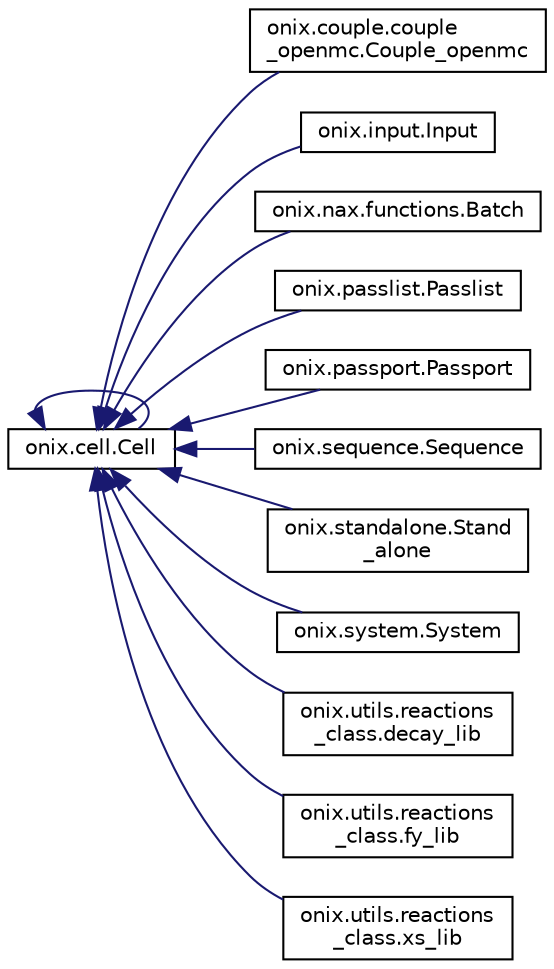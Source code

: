 digraph "Graphical Class Hierarchy"
{
  edge [fontname="Helvetica",fontsize="10",labelfontname="Helvetica",labelfontsize="10"];
  node [fontname="Helvetica",fontsize="10",shape=record];
  rankdir="LR";
  Node0 [label="object",height=0.2,width=0.4,color="grey75", fillcolor="white", style="filled"];
  Node0 -> Node0 [dir="back",color="midnightblue",fontsize="10",style="solid",fontname="Helvetica"];
  Node0 [label="onix.cell.Cell",height=0.2,width=0.4,color="black", fillcolor="white", style="filled",URL="$classonix_1_1cell_1_1Cell.html"];
  Node0 -> Node2 [dir="back",color="midnightblue",fontsize="10",style="solid",fontname="Helvetica"];
  Node2 [label="onix.couple.couple\l_openmc.Couple_openmc",height=0.2,width=0.4,color="black", fillcolor="white", style="filled",URL="$classonix_1_1couple_1_1couple__openmc_1_1Couple__openmc.html"];
  Node0 -> Node3 [dir="back",color="midnightblue",fontsize="10",style="solid",fontname="Helvetica"];
  Node3 [label="onix.input.Input",height=0.2,width=0.4,color="black", fillcolor="white", style="filled",URL="$classonix_1_1input_1_1Input.html"];
  Node0 -> Node4 [dir="back",color="midnightblue",fontsize="10",style="solid",fontname="Helvetica"];
  Node4 [label="onix.nax.functions.Batch",height=0.2,width=0.4,color="black", fillcolor="white", style="filled",URL="$classonix_1_1nax_1_1functions_1_1Batch.html"];
  Node0 -> Node5 [dir="back",color="midnightblue",fontsize="10",style="solid",fontname="Helvetica"];
  Node5 [label="onix.passlist.Passlist",height=0.2,width=0.4,color="black", fillcolor="white", style="filled",URL="$classonix_1_1passlist_1_1Passlist.html"];
  Node0 -> Node6 [dir="back",color="midnightblue",fontsize="10",style="solid",fontname="Helvetica"];
  Node6 [label="onix.passport.Passport",height=0.2,width=0.4,color="black", fillcolor="white", style="filled",URL="$classonix_1_1passport_1_1Passport.html"];
  Node0 -> Node7 [dir="back",color="midnightblue",fontsize="10",style="solid",fontname="Helvetica"];
  Node7 [label="onix.sequence.Sequence",height=0.2,width=0.4,color="black", fillcolor="white", style="filled",URL="$classonix_1_1sequence_1_1Sequence.html"];
  Node0 -> Node8 [dir="back",color="midnightblue",fontsize="10",style="solid",fontname="Helvetica"];
  Node8 [label="onix.standalone.Stand\l_alone",height=0.2,width=0.4,color="black", fillcolor="white", style="filled",URL="$classonix_1_1standalone_1_1Stand__alone.html"];
  Node0 -> Node9 [dir="back",color="midnightblue",fontsize="10",style="solid",fontname="Helvetica"];
  Node9 [label="onix.system.System",height=0.2,width=0.4,color="black", fillcolor="white", style="filled",URL="$classonix_1_1system_1_1System.html"];
  Node0 -> Node10 [dir="back",color="midnightblue",fontsize="10",style="solid",fontname="Helvetica"];
  Node10 [label="onix.utils.reactions\l_class.decay_lib",height=0.2,width=0.4,color="black", fillcolor="white", style="filled",URL="$classonix_1_1utils_1_1reactions__class_1_1decay__lib.html"];
  Node0 -> Node11 [dir="back",color="midnightblue",fontsize="10",style="solid",fontname="Helvetica"];
  Node11 [label="onix.utils.reactions\l_class.fy_lib",height=0.2,width=0.4,color="black", fillcolor="white", style="filled",URL="$classonix_1_1utils_1_1reactions__class_1_1fy__lib.html"];
  Node0 -> Node12 [dir="back",color="midnightblue",fontsize="10",style="solid",fontname="Helvetica"];
  Node12 [label="onix.utils.reactions\l_class.xs_lib",height=0.2,width=0.4,color="black", fillcolor="white", style="filled",URL="$classonix_1_1utils_1_1reactions__class_1_1xs__lib.html"];
}
